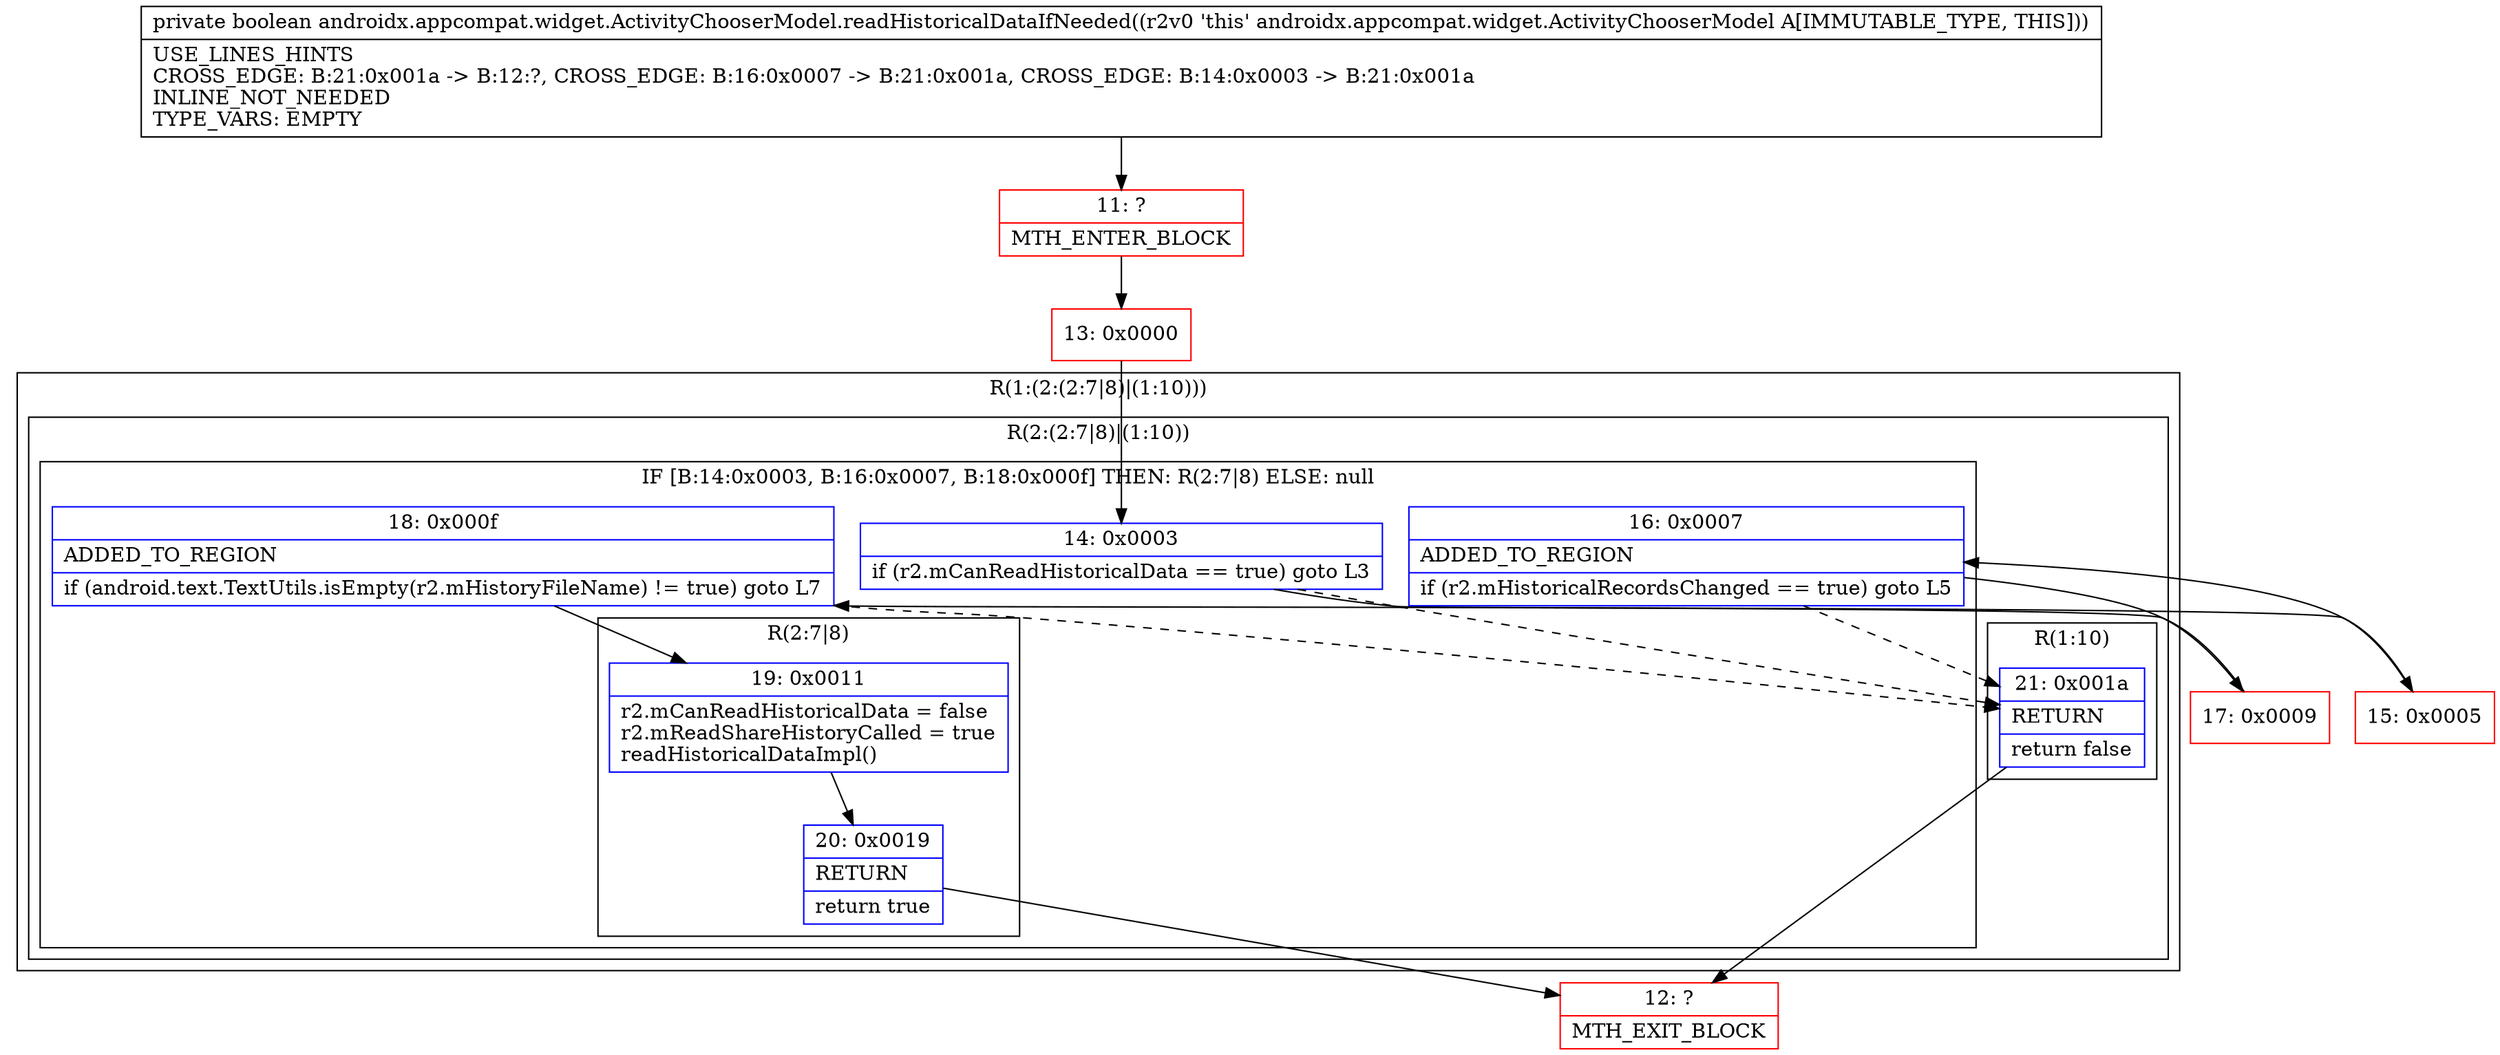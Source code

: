 digraph "CFG forandroidx.appcompat.widget.ActivityChooserModel.readHistoricalDataIfNeeded()Z" {
subgraph cluster_Region_711947787 {
label = "R(1:(2:(2:7|8)|(1:10)))";
node [shape=record,color=blue];
subgraph cluster_Region_699195877 {
label = "R(2:(2:7|8)|(1:10))";
node [shape=record,color=blue];
subgraph cluster_IfRegion_201626667 {
label = "IF [B:14:0x0003, B:16:0x0007, B:18:0x000f] THEN: R(2:7|8) ELSE: null";
node [shape=record,color=blue];
Node_14 [shape=record,label="{14\:\ 0x0003|if (r2.mCanReadHistoricalData == true) goto L3\l}"];
Node_16 [shape=record,label="{16\:\ 0x0007|ADDED_TO_REGION\l|if (r2.mHistoricalRecordsChanged == true) goto L5\l}"];
Node_18 [shape=record,label="{18\:\ 0x000f|ADDED_TO_REGION\l|if (android.text.TextUtils.isEmpty(r2.mHistoryFileName) != true) goto L7\l}"];
subgraph cluster_Region_1976468850 {
label = "R(2:7|8)";
node [shape=record,color=blue];
Node_19 [shape=record,label="{19\:\ 0x0011|r2.mCanReadHistoricalData = false\lr2.mReadShareHistoryCalled = true\lreadHistoricalDataImpl()\l}"];
Node_20 [shape=record,label="{20\:\ 0x0019|RETURN\l|return true\l}"];
}
}
subgraph cluster_Region_608201454 {
label = "R(1:10)";
node [shape=record,color=blue];
Node_21 [shape=record,label="{21\:\ 0x001a|RETURN\l|return false\l}"];
}
}
}
Node_11 [shape=record,color=red,label="{11\:\ ?|MTH_ENTER_BLOCK\l}"];
Node_13 [shape=record,color=red,label="{13\:\ 0x0000}"];
Node_15 [shape=record,color=red,label="{15\:\ 0x0005}"];
Node_17 [shape=record,color=red,label="{17\:\ 0x0009}"];
Node_12 [shape=record,color=red,label="{12\:\ ?|MTH_EXIT_BLOCK\l}"];
MethodNode[shape=record,label="{private boolean androidx.appcompat.widget.ActivityChooserModel.readHistoricalDataIfNeeded((r2v0 'this' androidx.appcompat.widget.ActivityChooserModel A[IMMUTABLE_TYPE, THIS]))  | USE_LINES_HINTS\lCROSS_EDGE: B:21:0x001a \-\> B:12:?, CROSS_EDGE: B:16:0x0007 \-\> B:21:0x001a, CROSS_EDGE: B:14:0x0003 \-\> B:21:0x001a\lINLINE_NOT_NEEDED\lTYPE_VARS: EMPTY\l}"];
MethodNode -> Node_11;Node_14 -> Node_15;
Node_14 -> Node_21[style=dashed];
Node_16 -> Node_17;
Node_16 -> Node_21[style=dashed];
Node_18 -> Node_19;
Node_18 -> Node_21[style=dashed];
Node_19 -> Node_20;
Node_20 -> Node_12;
Node_21 -> Node_12;
Node_11 -> Node_13;
Node_13 -> Node_14;
Node_15 -> Node_16;
Node_17 -> Node_18;
}

